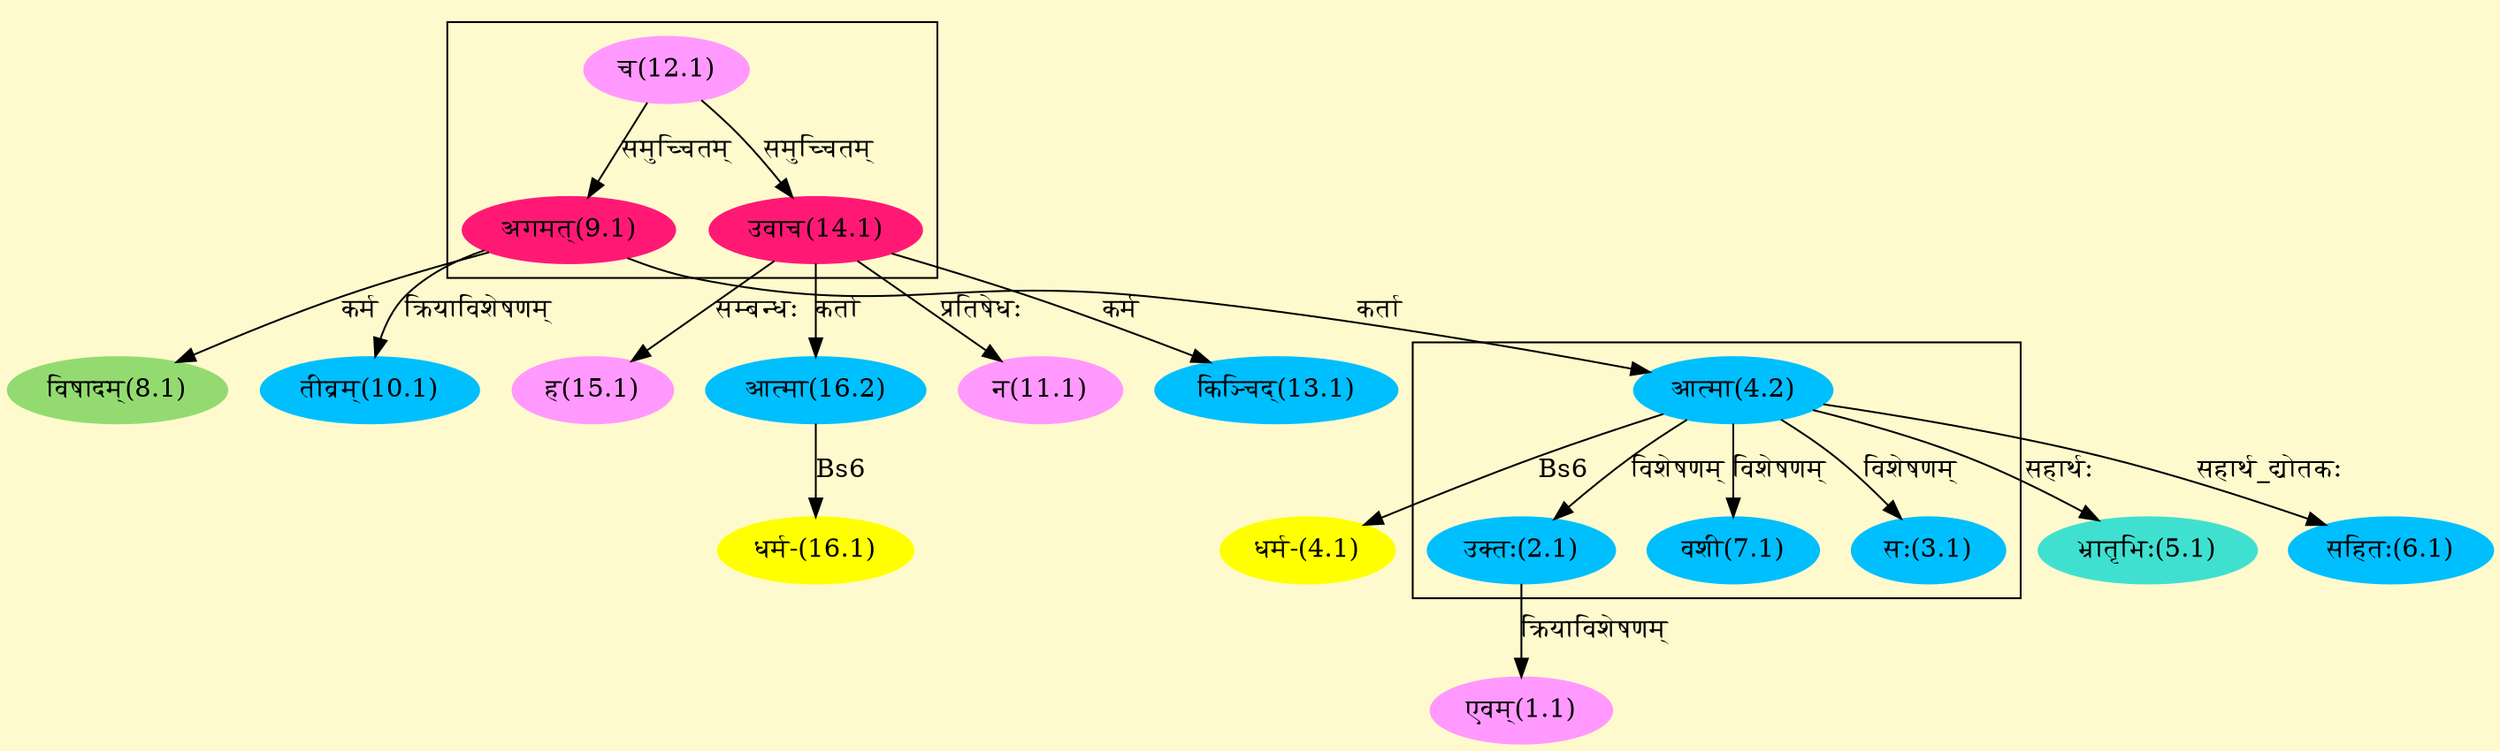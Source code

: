 digraph G{
rankdir=BT;
 compound=true;
 bgcolor="lemonchiffon1";

subgraph cluster_1{
Node2_1 [style=filled, color="#00BFFF" label = "उक्तः(2.1)"]
Node4_2 [style=filled, color="#00BFFF" label = "आत्मा(4.2)"]
Node3_1 [style=filled, color="#00BFFF" label = "सः(3.1)"]
Node7_1 [style=filled, color="#00BFFF" label = "वशी(7.1)"]

}

subgraph cluster_2{
Node9_1 [style=filled, color="#FF1975" label = "अगमत्(9.1)"]
Node12_1 [style=filled, color="#FF99FF" label = "च(12.1)"]
Node14_1 [style=filled, color="#FF1975" label = "उवाच(14.1)"]

}
Node1_1 [style=filled, color="#FF99FF" label = "एवम्(1.1)"]
Node2_1 [style=filled, color="#00BFFF" label = "उक्तः(2.1)"]
Node4_1 [style=filled, color="#FFFF00" label = "धर्म-(4.1)"]
Node4_2 [style=filled, color="#00BFFF" label = "आत्मा(4.2)"]
Node9_1 [style=filled, color="#FF1975" label = "अगमत्(9.1)"]
Node5_1 [style=filled, color="#40E0D0" label = "भ्रातृभिः(5.1)"]
Node6_1 [style=filled, color="#00BFFF" label = "सहितः(6.1)"]
Node8_1 [style=filled, color="#93DB70" label = "विषादम्(8.1)"]
Node10_1 [style=filled, color="#00BFFF" label = "तीव्रम्(10.1)"]
Node11_1 [style=filled, color="#FF99FF" label = "न(11.1)"]
Node14_1 [style=filled, color="#FF1975" label = "उवाच(14.1)"]
Node13_1 [style=filled, color="#00BFFF" label = "किञ्चिद्(13.1)"]
Node15_1 [style=filled, color="#FF99FF" label = "ह(15.1)"]
Node16_1 [style=filled, color="#FFFF00" label = "धर्म-(16.1)"]
Node16_2 [style=filled, color="#00BFFF" label = "आत्मा(16.2)"]
/* Start of Relations section */

Node1_1 -> Node2_1 [  label="क्रियाविशेषणम्"  dir="back" ]
Node2_1 -> Node4_2 [  label="विशेषणम्"  dir="back" ]
Node3_1 -> Node4_2 [  label="विशेषणम्"  dir="back" ]
Node4_1 -> Node4_2 [  label="Bs6"  dir="back" ]
Node4_2 -> Node9_1 [  label="कर्ता"  dir="back" ]
Node5_1 -> Node4_2 [  label="सहार्थः"  dir="back" ]
Node6_1 -> Node4_2 [  label="सहार्थ_द्योतकः"  dir="back" ]
Node7_1 -> Node4_2 [  label="विशेषणम्"  dir="back" ]
Node8_1 -> Node9_1 [  label="कर्म"  dir="back" ]
Node9_1 -> Node12_1 [  label="समुच्चितम्"  dir="back" ]
Node10_1 -> Node9_1 [  label="क्रियाविशेषणम्"  dir="back" ]
Node11_1 -> Node14_1 [  label="प्रतिषेधः"  dir="back" ]
Node13_1 -> Node14_1 [  label="कर्म"  dir="back" ]
Node14_1 -> Node12_1 [  label="समुच्चितम्"  dir="back" ]
Node15_1 -> Node14_1 [  label="सम्बन्धः"  dir="back" ]
Node16_1 -> Node16_2 [  label="Bs6"  dir="back" ]
Node16_2 -> Node14_1 [  label="कर्ता"  dir="back" ]
}
